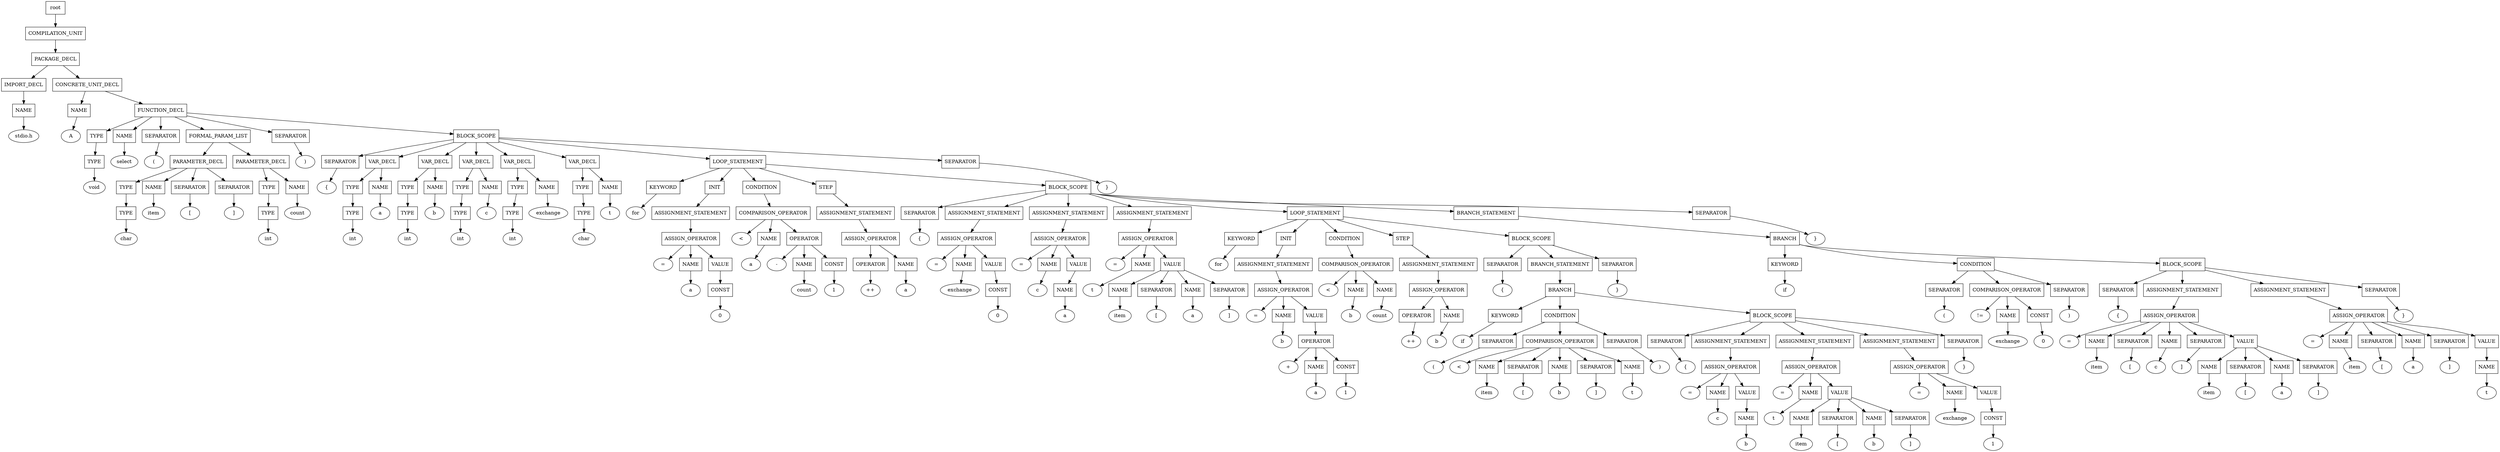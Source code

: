 digraph G {
	splines="TRUE";
	n_0 [label="root", shape="rectangle"]
	n_0 -> n_1
	n_1 [label="COMPILATION_UNIT", shape="rectangle"]
	n_1 -> n_2
	n_2 [label="PACKAGE_DECL", shape="rectangle"]
	n_2 -> n_3
	n_3 [label="IMPORT_DECL", shape="rectangle"]
	n_3 -> n_5
	n_5 [label="NAME", shape="rectangle"]
	n_5 -> n_8
	n_8 [label="stdio.h", shape="ellipse"]
	n_2 -> n_4
	n_4 [label="CONCRETE_UNIT_DECL", shape="rectangle"]
	n_4 -> n_6
	n_6 [label="NAME", shape="rectangle"]
	n_6 -> n_9
	n_9 [label="A", shape="ellipse"]
	n_4 -> n_7
	n_7 [label="FUNCTION_DECL", shape="rectangle"]
	n_7 -> n_10
	n_10 [label="TYPE", shape="rectangle"]
	n_10 -> n_16
	n_16 [label="TYPE", shape="rectangle"]
	n_16 -> n_30
	n_30 [label="void", shape="ellipse"]
	n_7 -> n_11
	n_11 [label="NAME", shape="rectangle"]
	n_11 -> n_17
	n_17 [label="select", shape="ellipse"]
	n_7 -> n_12
	n_12 [label="SEPARATOR", shape="rectangle"]
	n_12 -> n_18
	n_18 [label="(", shape="ellipse"]
	n_7 -> n_13
	n_13 [label="FORMAL_PARAM_LIST", shape="rectangle"]
	n_13 -> n_19
	n_19 [label="PARAMETER_DECL", shape="rectangle"]
	n_19 -> n_31
	n_31 [label="TYPE", shape="rectangle"]
	n_31 -> n_54
	n_54 [label="TYPE", shape="rectangle"]
	n_54 -> n_81
	n_81 [label="char", shape="ellipse"]
	n_19 -> n_32
	n_32 [label="NAME", shape="rectangle"]
	n_32 -> n_55
	n_55 [label="item", shape="ellipse"]
	n_19 -> n_33
	n_33 [label="SEPARATOR", shape="rectangle"]
	n_33 -> n_56
	n_56 [label="[", shape="ellipse"]
	n_19 -> n_34
	n_34 [label="SEPARATOR", shape="rectangle"]
	n_34 -> n_57
	n_57 [label="]", shape="ellipse"]
	n_13 -> n_20
	n_20 [label="PARAMETER_DECL", shape="rectangle"]
	n_20 -> n_35
	n_35 [label="TYPE", shape="rectangle"]
	n_35 -> n_58
	n_58 [label="TYPE", shape="rectangle"]
	n_58 -> n_82
	n_82 [label="int", shape="ellipse"]
	n_20 -> n_36
	n_36 [label="NAME", shape="rectangle"]
	n_36 -> n_59
	n_59 [label="count", shape="ellipse"]
	n_7 -> n_14
	n_14 [label="SEPARATOR", shape="rectangle"]
	n_14 -> n_21
	n_21 [label=")", shape="ellipse"]
	n_7 -> n_15
	n_15 [label="BLOCK_SCOPE", shape="rectangle"]
	n_15 -> n_22
	n_22 [label="SEPARATOR", shape="rectangle"]
	n_22 -> n_37
	n_37 [label="{", shape="ellipse"]
	n_15 -> n_23
	n_23 [label="VAR_DECL", shape="rectangle"]
	n_23 -> n_38
	n_38 [label="TYPE", shape="rectangle"]
	n_38 -> n_60
	n_60 [label="TYPE", shape="rectangle"]
	n_60 -> n_83
	n_83 [label="int", shape="ellipse"]
	n_23 -> n_39
	n_39 [label="NAME", shape="rectangle"]
	n_39 -> n_61
	n_61 [label="a", shape="ellipse"]
	n_15 -> n_24
	n_24 [label="VAR_DECL", shape="rectangle"]
	n_24 -> n_40
	n_40 [label="TYPE", shape="rectangle"]
	n_40 -> n_62
	n_62 [label="TYPE", shape="rectangle"]
	n_62 -> n_84
	n_84 [label="int", shape="ellipse"]
	n_24 -> n_41
	n_41 [label="NAME", shape="rectangle"]
	n_41 -> n_63
	n_63 [label="b", shape="ellipse"]
	n_15 -> n_25
	n_25 [label="VAR_DECL", shape="rectangle"]
	n_25 -> n_42
	n_42 [label="TYPE", shape="rectangle"]
	n_42 -> n_64
	n_64 [label="TYPE", shape="rectangle"]
	n_64 -> n_85
	n_85 [label="int", shape="ellipse"]
	n_25 -> n_43
	n_43 [label="NAME", shape="rectangle"]
	n_43 -> n_65
	n_65 [label="c", shape="ellipse"]
	n_15 -> n_26
	n_26 [label="VAR_DECL", shape="rectangle"]
	n_26 -> n_44
	n_44 [label="TYPE", shape="rectangle"]
	n_44 -> n_66
	n_66 [label="TYPE", shape="rectangle"]
	n_66 -> n_86
	n_86 [label="int", shape="ellipse"]
	n_26 -> n_45
	n_45 [label="NAME", shape="rectangle"]
	n_45 -> n_67
	n_67 [label="exchange", shape="ellipse"]
	n_15 -> n_27
	n_27 [label="VAR_DECL", shape="rectangle"]
	n_27 -> n_46
	n_46 [label="TYPE", shape="rectangle"]
	n_46 -> n_68
	n_68 [label="TYPE", shape="rectangle"]
	n_68 -> n_87
	n_87 [label="char", shape="ellipse"]
	n_27 -> n_47
	n_47 [label="NAME", shape="rectangle"]
	n_47 -> n_69
	n_69 [label="t", shape="ellipse"]
	n_15 -> n_28
	n_28 [label="LOOP_STATEMENT", shape="rectangle"]
	n_28 -> n_48
	n_48 [label="KEYWORD", shape="rectangle"]
	n_48 -> n_70
	n_70 [label="for", shape="ellipse"]
	n_28 -> n_49
	n_49 [label="INIT", shape="rectangle"]
	n_49 -> n_71
	n_71 [label="ASSIGNMENT_STATEMENT", shape="rectangle"]
	n_71 -> n_88
	n_88 [label="ASSIGN_OPERATOR", shape="rectangle"]
	n_88 -> n_104
	n_104 [label="=", shape="ellipse"]
	n_88 -> n_105
	n_105 [label="NAME", shape="rectangle"]
	n_105 -> n_132
	n_132 [label="a", shape="ellipse"]
	n_88 -> n_106
	n_106 [label="VALUE", shape="rectangle"]
	n_106 -> n_133
	n_133 [label="CONST", shape="rectangle"]
	n_133 -> n_163
	n_163 [label="0", shape="ellipse"]
	n_28 -> n_50
	n_50 [label="CONDITION", shape="rectangle"]
	n_50 -> n_72
	n_72 [label="COMPARISON_OPERATOR", shape="rectangle"]
	n_72 -> n_89
	n_89 [label="<", shape="ellipse"]
	n_72 -> n_90
	n_90 [label="NAME", shape="rectangle"]
	n_90 -> n_107
	n_107 [label="a", shape="ellipse"]
	n_72 -> n_91
	n_91 [label="OPERATOR", shape="rectangle"]
	n_91 -> n_108
	n_108 [label="-", shape="ellipse"]
	n_91 -> n_109
	n_109 [label="NAME", shape="rectangle"]
	n_109 -> n_134
	n_134 [label="count", shape="ellipse"]
	n_91 -> n_110
	n_110 [label="CONST", shape="rectangle"]
	n_110 -> n_135
	n_135 [label="1", shape="ellipse"]
	n_28 -> n_51
	n_51 [label="STEP", shape="rectangle"]
	n_51 -> n_73
	n_73 [label="ASSIGNMENT_STATEMENT", shape="rectangle"]
	n_73 -> n_92
	n_92 [label="ASSIGN_OPERATOR", shape="rectangle"]
	n_92 -> n_111
	n_111 [label="OPERATOR", shape="rectangle"]
	n_111 -> n_136
	n_136 [label="++", shape="ellipse"]
	n_92 -> n_112
	n_112 [label="NAME", shape="rectangle"]
	n_112 -> n_137
	n_137 [label="a", shape="ellipse"]
	n_28 -> n_52
	n_52 [label="BLOCK_SCOPE", shape="rectangle"]
	n_52 -> n_74
	n_74 [label="SEPARATOR", shape="rectangle"]
	n_74 -> n_93
	n_93 [label="{", shape="ellipse"]
	n_52 -> n_75
	n_75 [label="ASSIGNMENT_STATEMENT", shape="rectangle"]
	n_75 -> n_94
	n_94 [label="ASSIGN_OPERATOR", shape="rectangle"]
	n_94 -> n_113
	n_113 [label="=", shape="ellipse"]
	n_94 -> n_114
	n_114 [label="NAME", shape="rectangle"]
	n_114 -> n_138
	n_138 [label="exchange", shape="ellipse"]
	n_94 -> n_115
	n_115 [label="VALUE", shape="rectangle"]
	n_115 -> n_139
	n_139 [label="CONST", shape="rectangle"]
	n_139 -> n_164
	n_164 [label="0", shape="ellipse"]
	n_52 -> n_76
	n_76 [label="ASSIGNMENT_STATEMENT", shape="rectangle"]
	n_76 -> n_95
	n_95 [label="ASSIGN_OPERATOR", shape="rectangle"]
	n_95 -> n_116
	n_116 [label="=", shape="ellipse"]
	n_95 -> n_117
	n_117 [label="NAME", shape="rectangle"]
	n_117 -> n_140
	n_140 [label="c", shape="ellipse"]
	n_95 -> n_118
	n_118 [label="VALUE", shape="rectangle"]
	n_118 -> n_141
	n_141 [label="NAME", shape="rectangle"]
	n_141 -> n_165
	n_165 [label="a", shape="ellipse"]
	n_52 -> n_77
	n_77 [label="ASSIGNMENT_STATEMENT", shape="rectangle"]
	n_77 -> n_96
	n_96 [label="ASSIGN_OPERATOR", shape="rectangle"]
	n_96 -> n_119
	n_119 [label="=", shape="ellipse"]
	n_96 -> n_120
	n_120 [label="NAME", shape="rectangle"]
	n_120 -> n_142
	n_142 [label="t", shape="ellipse"]
	n_96 -> n_121
	n_121 [label="VALUE", shape="rectangle"]
	n_121 -> n_143
	n_143 [label="NAME", shape="rectangle"]
	n_143 -> n_166
	n_166 [label="item", shape="ellipse"]
	n_121 -> n_144
	n_144 [label="SEPARATOR", shape="rectangle"]
	n_144 -> n_167
	n_167 [label="[", shape="ellipse"]
	n_121 -> n_145
	n_145 [label="NAME", shape="rectangle"]
	n_145 -> n_168
	n_168 [label="a", shape="ellipse"]
	n_121 -> n_146
	n_146 [label="SEPARATOR", shape="rectangle"]
	n_146 -> n_169
	n_169 [label="]", shape="ellipse"]
	n_52 -> n_78
	n_78 [label="LOOP_STATEMENT", shape="rectangle"]
	n_78 -> n_97
	n_97 [label="KEYWORD", shape="rectangle"]
	n_97 -> n_122
	n_122 [label="for", shape="ellipse"]
	n_78 -> n_98
	n_98 [label="INIT", shape="rectangle"]
	n_98 -> n_123
	n_123 [label="ASSIGNMENT_STATEMENT", shape="rectangle"]
	n_123 -> n_147
	n_147 [label="ASSIGN_OPERATOR", shape="rectangle"]
	n_147 -> n_170
	n_170 [label="=", shape="ellipse"]
	n_147 -> n_171
	n_171 [label="NAME", shape="rectangle"]
	n_171 -> n_189
	n_189 [label="b", shape="ellipse"]
	n_147 -> n_172
	n_172 [label="VALUE", shape="rectangle"]
	n_172 -> n_190
	n_190 [label="OPERATOR", shape="rectangle"]
	n_190 -> n_216
	n_216 [label="+", shape="ellipse"]
	n_190 -> n_217
	n_217 [label="NAME", shape="rectangle"]
	n_217 -> n_245
	n_245 [label="a", shape="ellipse"]
	n_190 -> n_218
	n_218 [label="CONST", shape="rectangle"]
	n_218 -> n_246
	n_246 [label="1", shape="ellipse"]
	n_78 -> n_99
	n_99 [label="CONDITION", shape="rectangle"]
	n_99 -> n_124
	n_124 [label="COMPARISON_OPERATOR", shape="rectangle"]
	n_124 -> n_148
	n_148 [label="<", shape="ellipse"]
	n_124 -> n_149
	n_149 [label="NAME", shape="rectangle"]
	n_149 -> n_173
	n_173 [label="b", shape="ellipse"]
	n_124 -> n_150
	n_150 [label="NAME", shape="rectangle"]
	n_150 -> n_174
	n_174 [label="count", shape="ellipse"]
	n_78 -> n_100
	n_100 [label="STEP", shape="rectangle"]
	n_100 -> n_125
	n_125 [label="ASSIGNMENT_STATEMENT", shape="rectangle"]
	n_125 -> n_151
	n_151 [label="ASSIGN_OPERATOR", shape="rectangle"]
	n_151 -> n_175
	n_175 [label="OPERATOR", shape="rectangle"]
	n_175 -> n_191
	n_191 [label="++", shape="ellipse"]
	n_151 -> n_176
	n_176 [label="NAME", shape="rectangle"]
	n_176 -> n_192
	n_192 [label="b", shape="ellipse"]
	n_78 -> n_101
	n_101 [label="BLOCK_SCOPE", shape="rectangle"]
	n_101 -> n_126
	n_126 [label="SEPARATOR", shape="rectangle"]
	n_126 -> n_152
	n_152 [label="{", shape="ellipse"]
	n_101 -> n_127
	n_127 [label="BRANCH_STATEMENT", shape="rectangle"]
	n_127 -> n_153
	n_153 [label="BRANCH", shape="rectangle"]
	n_153 -> n_177
	n_177 [label="KEYWORD", shape="rectangle"]
	n_177 -> n_193
	n_193 [label="if", shape="ellipse"]
	n_153 -> n_178
	n_178 [label="CONDITION", shape="rectangle"]
	n_178 -> n_194
	n_194 [label="SEPARATOR", shape="rectangle"]
	n_194 -> n_219
	n_219 [label="(", shape="ellipse"]
	n_178 -> n_195
	n_195 [label="COMPARISON_OPERATOR", shape="rectangle"]
	n_195 -> n_220
	n_220 [label="<", shape="ellipse"]
	n_195 -> n_221
	n_221 [label="NAME", shape="rectangle"]
	n_221 -> n_247
	n_247 [label="item", shape="ellipse"]
	n_195 -> n_222
	n_222 [label="SEPARATOR", shape="rectangle"]
	n_222 -> n_248
	n_248 [label="[", shape="ellipse"]
	n_195 -> n_223
	n_223 [label="NAME", shape="rectangle"]
	n_223 -> n_249
	n_249 [label="b", shape="ellipse"]
	n_195 -> n_224
	n_224 [label="SEPARATOR", shape="rectangle"]
	n_224 -> n_250
	n_250 [label="]", shape="ellipse"]
	n_195 -> n_225
	n_225 [label="NAME", shape="rectangle"]
	n_225 -> n_251
	n_251 [label="t", shape="ellipse"]
	n_178 -> n_196
	n_196 [label="SEPARATOR", shape="rectangle"]
	n_196 -> n_226
	n_226 [label=")", shape="ellipse"]
	n_153 -> n_179
	n_179 [label="BLOCK_SCOPE", shape="rectangle"]
	n_179 -> n_197
	n_197 [label="SEPARATOR", shape="rectangle"]
	n_197 -> n_227
	n_227 [label="{", shape="ellipse"]
	n_179 -> n_198
	n_198 [label="ASSIGNMENT_STATEMENT", shape="rectangle"]
	n_198 -> n_228
	n_228 [label="ASSIGN_OPERATOR", shape="rectangle"]
	n_228 -> n_252
	n_252 [label="=", shape="ellipse"]
	n_228 -> n_253
	n_253 [label="NAME", shape="rectangle"]
	n_253 -> n_266
	n_266 [label="c", shape="ellipse"]
	n_228 -> n_254
	n_254 [label="VALUE", shape="rectangle"]
	n_254 -> n_267
	n_267 [label="NAME", shape="rectangle"]
	n_267 -> n_275
	n_275 [label="b", shape="ellipse"]
	n_179 -> n_199
	n_199 [label="ASSIGNMENT_STATEMENT", shape="rectangle"]
	n_199 -> n_229
	n_229 [label="ASSIGN_OPERATOR", shape="rectangle"]
	n_229 -> n_255
	n_255 [label="=", shape="ellipse"]
	n_229 -> n_256
	n_256 [label="NAME", shape="rectangle"]
	n_256 -> n_268
	n_268 [label="t", shape="ellipse"]
	n_229 -> n_257
	n_257 [label="VALUE", shape="rectangle"]
	n_257 -> n_269
	n_269 [label="NAME", shape="rectangle"]
	n_269 -> n_276
	n_276 [label="item", shape="ellipse"]
	n_257 -> n_270
	n_270 [label="SEPARATOR", shape="rectangle"]
	n_270 -> n_277
	n_277 [label="[", shape="ellipse"]
	n_257 -> n_271
	n_271 [label="NAME", shape="rectangle"]
	n_271 -> n_278
	n_278 [label="b", shape="ellipse"]
	n_257 -> n_272
	n_272 [label="SEPARATOR", shape="rectangle"]
	n_272 -> n_279
	n_279 [label="]", shape="ellipse"]
	n_179 -> n_200
	n_200 [label="ASSIGNMENT_STATEMENT", shape="rectangle"]
	n_200 -> n_230
	n_230 [label="ASSIGN_OPERATOR", shape="rectangle"]
	n_230 -> n_258
	n_258 [label="=", shape="ellipse"]
	n_230 -> n_259
	n_259 [label="NAME", shape="rectangle"]
	n_259 -> n_273
	n_273 [label="exchange", shape="ellipse"]
	n_230 -> n_260
	n_260 [label="VALUE", shape="rectangle"]
	n_260 -> n_274
	n_274 [label="CONST", shape="rectangle"]
	n_274 -> n_280
	n_280 [label="1", shape="ellipse"]
	n_179 -> n_201
	n_201 [label="SEPARATOR", shape="rectangle"]
	n_201 -> n_231
	n_231 [label="}", shape="ellipse"]
	n_101 -> n_128
	n_128 [label="SEPARATOR", shape="rectangle"]
	n_128 -> n_154
	n_154 [label="}", shape="ellipse"]
	n_52 -> n_79
	n_79 [label="BRANCH_STATEMENT", shape="rectangle"]
	n_79 -> n_102
	n_102 [label="BRANCH", shape="rectangle"]
	n_102 -> n_129
	n_129 [label="KEYWORD", shape="rectangle"]
	n_129 -> n_155
	n_155 [label="if", shape="ellipse"]
	n_102 -> n_130
	n_130 [label="CONDITION", shape="rectangle"]
	n_130 -> n_156
	n_156 [label="SEPARATOR", shape="rectangle"]
	n_156 -> n_180
	n_180 [label="(", shape="ellipse"]
	n_130 -> n_157
	n_157 [label="COMPARISON_OPERATOR", shape="rectangle"]
	n_157 -> n_181
	n_181 [label="!=", shape="ellipse"]
	n_157 -> n_182
	n_182 [label="NAME", shape="rectangle"]
	n_182 -> n_202
	n_202 [label="exchange", shape="ellipse"]
	n_157 -> n_183
	n_183 [label="CONST", shape="rectangle"]
	n_183 -> n_203
	n_203 [label="0", shape="ellipse"]
	n_130 -> n_158
	n_158 [label="SEPARATOR", shape="rectangle"]
	n_158 -> n_184
	n_184 [label=")", shape="ellipse"]
	n_102 -> n_131
	n_131 [label="BLOCK_SCOPE", shape="rectangle"]
	n_131 -> n_159
	n_159 [label="SEPARATOR", shape="rectangle"]
	n_159 -> n_185
	n_185 [label="{", shape="ellipse"]
	n_131 -> n_160
	n_160 [label="ASSIGNMENT_STATEMENT", shape="rectangle"]
	n_160 -> n_186
	n_186 [label="ASSIGN_OPERATOR", shape="rectangle"]
	n_186 -> n_204
	n_204 [label="=", shape="ellipse"]
	n_186 -> n_205
	n_205 [label="NAME", shape="rectangle"]
	n_205 -> n_232
	n_232 [label="item", shape="ellipse"]
	n_186 -> n_206
	n_206 [label="SEPARATOR", shape="rectangle"]
	n_206 -> n_233
	n_233 [label="[", shape="ellipse"]
	n_186 -> n_207
	n_207 [label="NAME", shape="rectangle"]
	n_207 -> n_234
	n_234 [label="c", shape="ellipse"]
	n_186 -> n_208
	n_208 [label="SEPARATOR", shape="rectangle"]
	n_208 -> n_235
	n_235 [label="]", shape="ellipse"]
	n_186 -> n_209
	n_209 [label="VALUE", shape="rectangle"]
	n_209 -> n_236
	n_236 [label="NAME", shape="rectangle"]
	n_236 -> n_261
	n_261 [label="item", shape="ellipse"]
	n_209 -> n_237
	n_237 [label="SEPARATOR", shape="rectangle"]
	n_237 -> n_262
	n_262 [label="[", shape="ellipse"]
	n_209 -> n_238
	n_238 [label="NAME", shape="rectangle"]
	n_238 -> n_263
	n_263 [label="a", shape="ellipse"]
	n_209 -> n_239
	n_239 [label="SEPARATOR", shape="rectangle"]
	n_239 -> n_264
	n_264 [label="]", shape="ellipse"]
	n_131 -> n_161
	n_161 [label="ASSIGNMENT_STATEMENT", shape="rectangle"]
	n_161 -> n_187
	n_187 [label="ASSIGN_OPERATOR", shape="rectangle"]
	n_187 -> n_210
	n_210 [label="=", shape="ellipse"]
	n_187 -> n_211
	n_211 [label="NAME", shape="rectangle"]
	n_211 -> n_240
	n_240 [label="item", shape="ellipse"]
	n_187 -> n_212
	n_212 [label="SEPARATOR", shape="rectangle"]
	n_212 -> n_241
	n_241 [label="[", shape="ellipse"]
	n_187 -> n_213
	n_213 [label="NAME", shape="rectangle"]
	n_213 -> n_242
	n_242 [label="a", shape="ellipse"]
	n_187 -> n_214
	n_214 [label="SEPARATOR", shape="rectangle"]
	n_214 -> n_243
	n_243 [label="]", shape="ellipse"]
	n_187 -> n_215
	n_215 [label="VALUE", shape="rectangle"]
	n_215 -> n_244
	n_244 [label="NAME", shape="rectangle"]
	n_244 -> n_265
	n_265 [label="t", shape="ellipse"]
	n_131 -> n_162
	n_162 [label="SEPARATOR", shape="rectangle"]
	n_162 -> n_188
	n_188 [label="}", shape="ellipse"]
	n_52 -> n_80
	n_80 [label="SEPARATOR", shape="rectangle"]
	n_80 -> n_103
	n_103 [label="}", shape="ellipse"]
	n_15 -> n_29
	n_29 [label="SEPARATOR", shape="rectangle"]
	n_29 -> n_53
	n_53 [label="}", shape="ellipse"]
}